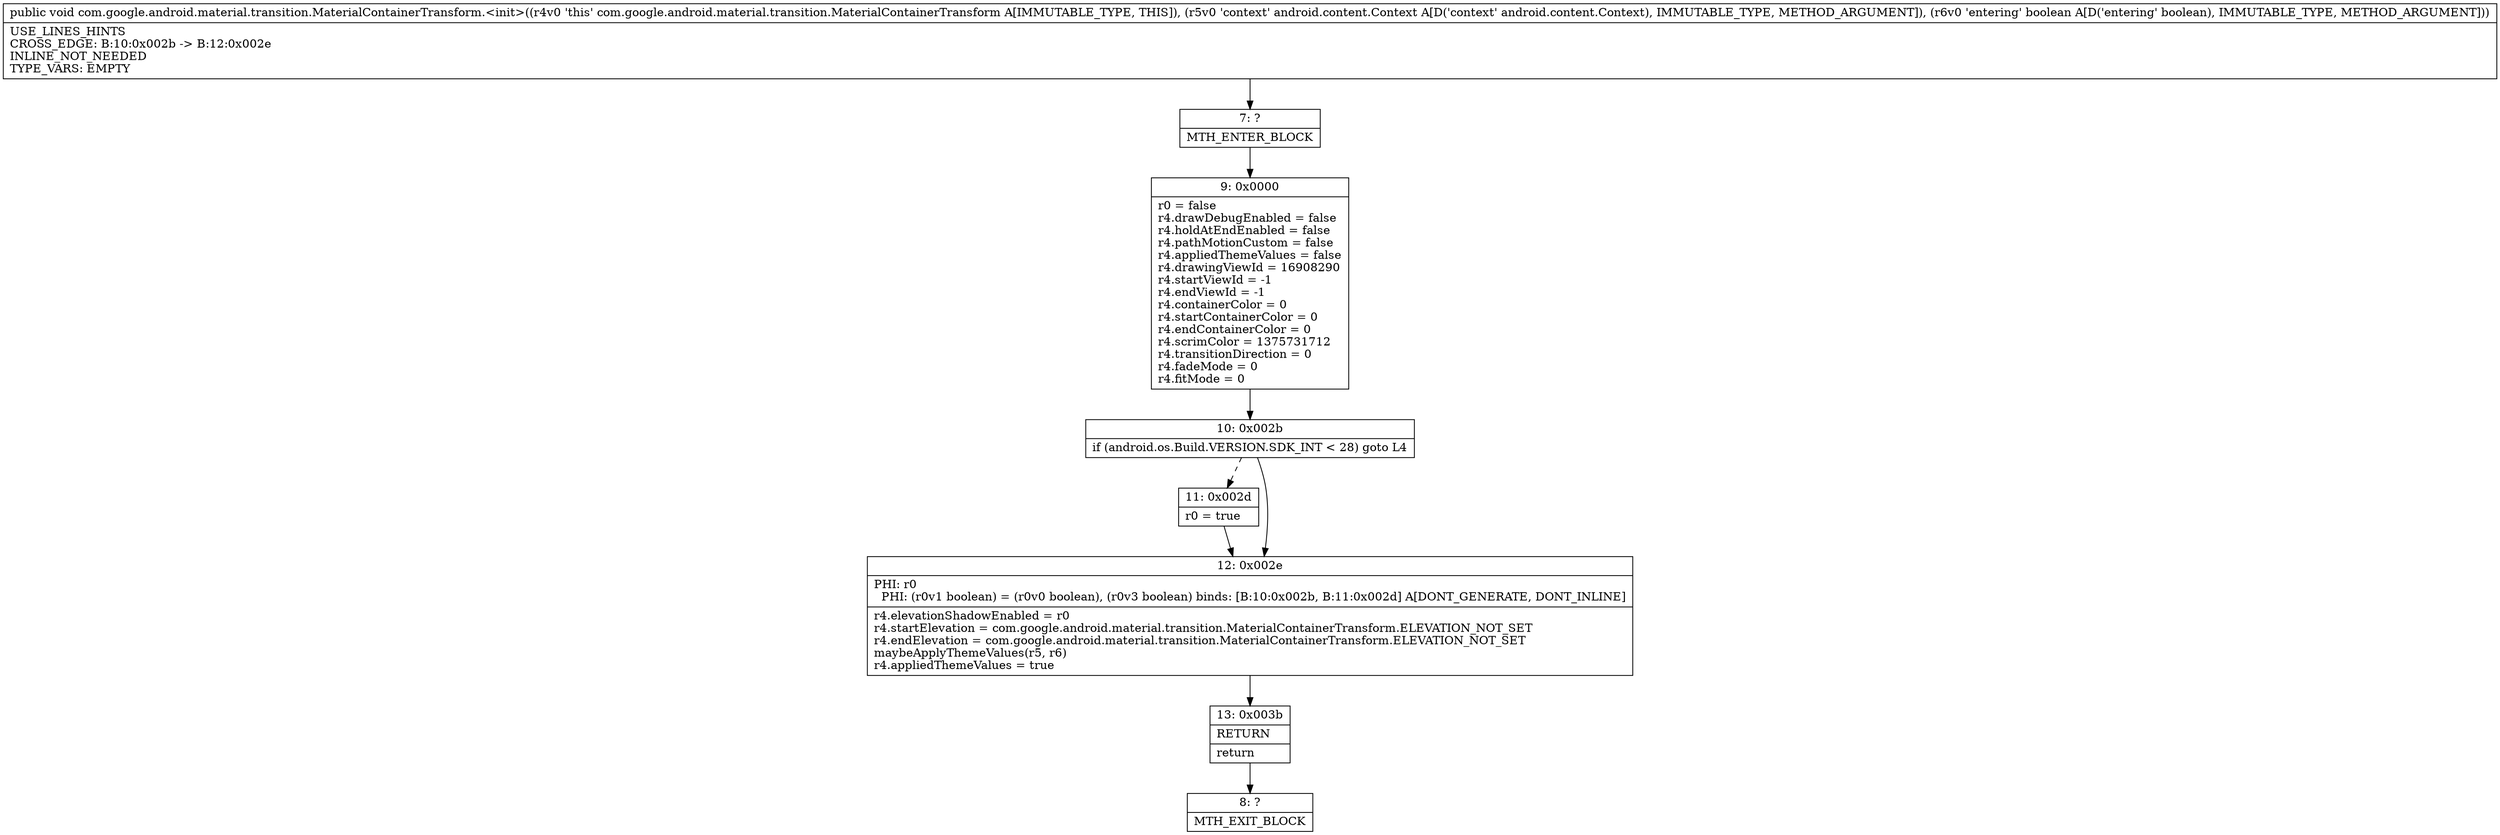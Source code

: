 digraph "CFG forcom.google.android.material.transition.MaterialContainerTransform.\<init\>(Landroid\/content\/Context;Z)V" {
Node_7 [shape=record,label="{7\:\ ?|MTH_ENTER_BLOCK\l}"];
Node_9 [shape=record,label="{9\:\ 0x0000|r0 = false\lr4.drawDebugEnabled = false\lr4.holdAtEndEnabled = false\lr4.pathMotionCustom = false\lr4.appliedThemeValues = false\lr4.drawingViewId = 16908290\lr4.startViewId = \-1\lr4.endViewId = \-1\lr4.containerColor = 0\lr4.startContainerColor = 0\lr4.endContainerColor = 0\lr4.scrimColor = 1375731712\lr4.transitionDirection = 0\lr4.fadeMode = 0\lr4.fitMode = 0\l}"];
Node_10 [shape=record,label="{10\:\ 0x002b|if (android.os.Build.VERSION.SDK_INT \< 28) goto L4\l}"];
Node_11 [shape=record,label="{11\:\ 0x002d|r0 = true\l}"];
Node_12 [shape=record,label="{12\:\ 0x002e|PHI: r0 \l  PHI: (r0v1 boolean) = (r0v0 boolean), (r0v3 boolean) binds: [B:10:0x002b, B:11:0x002d] A[DONT_GENERATE, DONT_INLINE]\l|r4.elevationShadowEnabled = r0\lr4.startElevation = com.google.android.material.transition.MaterialContainerTransform.ELEVATION_NOT_SET\lr4.endElevation = com.google.android.material.transition.MaterialContainerTransform.ELEVATION_NOT_SET\lmaybeApplyThemeValues(r5, r6)\lr4.appliedThemeValues = true\l}"];
Node_13 [shape=record,label="{13\:\ 0x003b|RETURN\l|return\l}"];
Node_8 [shape=record,label="{8\:\ ?|MTH_EXIT_BLOCK\l}"];
MethodNode[shape=record,label="{public void com.google.android.material.transition.MaterialContainerTransform.\<init\>((r4v0 'this' com.google.android.material.transition.MaterialContainerTransform A[IMMUTABLE_TYPE, THIS]), (r5v0 'context' android.content.Context A[D('context' android.content.Context), IMMUTABLE_TYPE, METHOD_ARGUMENT]), (r6v0 'entering' boolean A[D('entering' boolean), IMMUTABLE_TYPE, METHOD_ARGUMENT]))  | USE_LINES_HINTS\lCROSS_EDGE: B:10:0x002b \-\> B:12:0x002e\lINLINE_NOT_NEEDED\lTYPE_VARS: EMPTY\l}"];
MethodNode -> Node_7;Node_7 -> Node_9;
Node_9 -> Node_10;
Node_10 -> Node_11[style=dashed];
Node_10 -> Node_12;
Node_11 -> Node_12;
Node_12 -> Node_13;
Node_13 -> Node_8;
}

